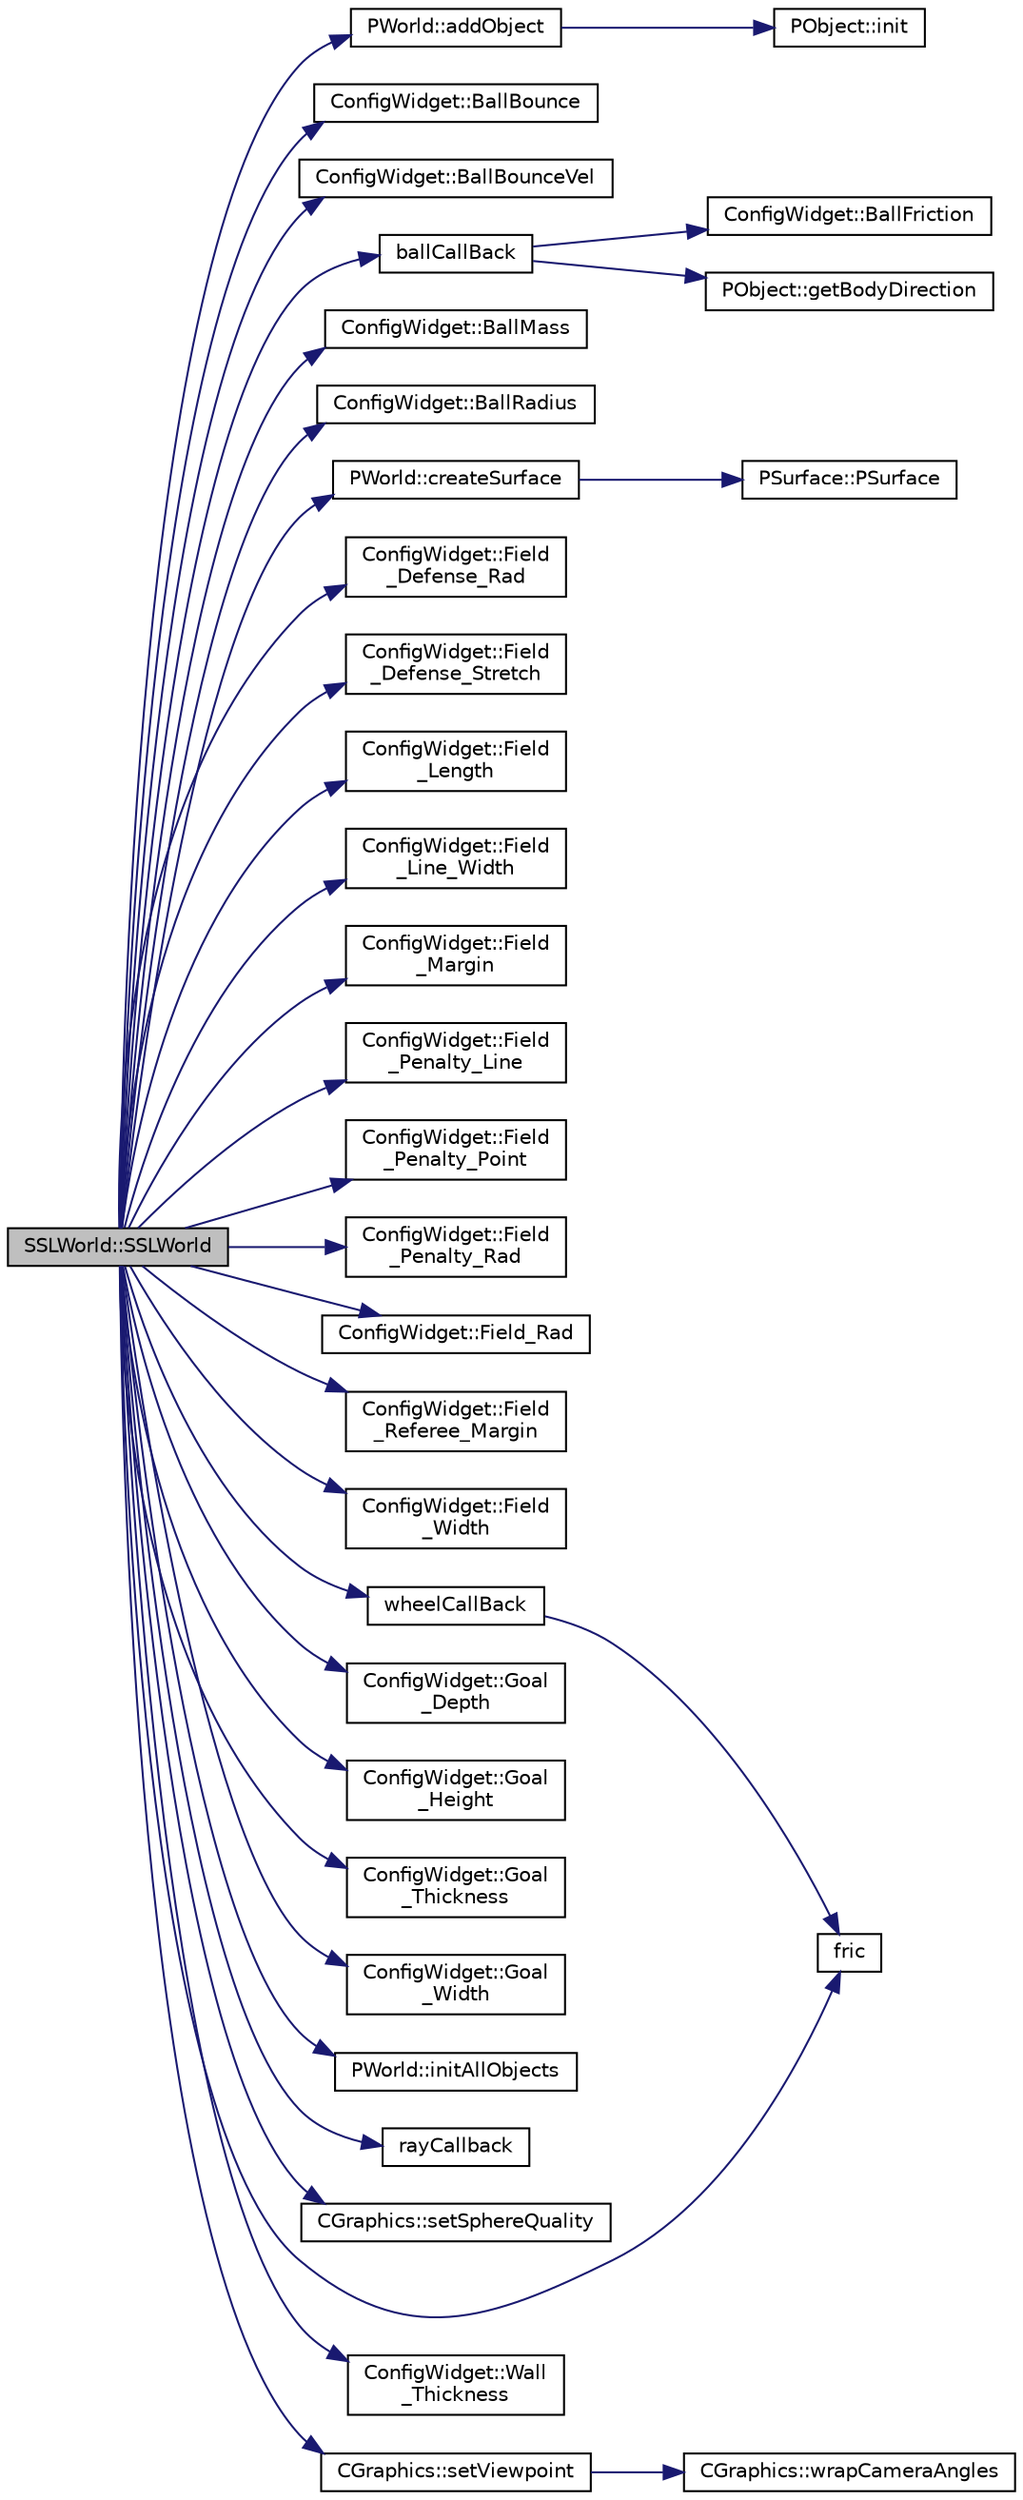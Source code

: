 digraph "SSLWorld::SSLWorld"
{
 // INTERACTIVE_SVG=YES
  edge [fontname="Helvetica",fontsize="10",labelfontname="Helvetica",labelfontsize="10"];
  node [fontname="Helvetica",fontsize="10",shape=record];
  rankdir="LR";
  Node1 [label="SSLWorld::SSLWorld",height=0.2,width=0.4,color="black", fillcolor="grey75", style="filled", fontcolor="black"];
  Node1 -> Node2 [color="midnightblue",fontsize="10",style="solid",fontname="Helvetica"];
  Node2 [label="PWorld::addObject",height=0.2,width=0.4,color="black", fillcolor="white", style="filled",URL="$de/d29/class_p_world.html#a349a3f5bca2e123f84537f9bacc7ab3d"];
  Node2 -> Node3 [color="midnightblue",fontsize="10",style="solid",fontname="Helvetica"];
  Node3 [label="PObject::init",height=0.2,width=0.4,color="black", fillcolor="white", style="filled",URL="$d1/d18/class_p_object.html#a5d755078b304a547854a1378ba640a5f"];
  Node1 -> Node4 [color="midnightblue",fontsize="10",style="solid",fontname="Helvetica"];
  Node4 [label="ConfigWidget::BallBounce",height=0.2,width=0.4,color="black", fillcolor="white", style="filled",URL="$d6/d55/class_config_widget.html#a967f015a3359a6fb7035c8b42012f1c6"];
  Node1 -> Node5 [color="midnightblue",fontsize="10",style="solid",fontname="Helvetica"];
  Node5 [label="ConfigWidget::BallBounceVel",height=0.2,width=0.4,color="black", fillcolor="white", style="filled",URL="$d6/d55/class_config_widget.html#a9ae24d7392a654d15979a068c5950d4d"];
  Node1 -> Node6 [color="midnightblue",fontsize="10",style="solid",fontname="Helvetica"];
  Node6 [label="ballCallBack",height=0.2,width=0.4,color="black", fillcolor="white", style="filled",URL="$df/d80/sslworld_8cpp.html#ae1ba57823d656080863d9e8ccea3cb1f"];
  Node6 -> Node7 [color="midnightblue",fontsize="10",style="solid",fontname="Helvetica"];
  Node7 [label="ConfigWidget::BallFriction",height=0.2,width=0.4,color="black", fillcolor="white", style="filled",URL="$d6/d55/class_config_widget.html#a97000cb92033db3e8869efc98eae3feb"];
  Node6 -> Node8 [color="midnightblue",fontsize="10",style="solid",fontname="Helvetica"];
  Node8 [label="PObject::getBodyDirection",height=0.2,width=0.4,color="black", fillcolor="white", style="filled",URL="$d1/d18/class_p_object.html#af2a0c45a02b9bfcfca0d9bb982d90a2d"];
  Node1 -> Node9 [color="midnightblue",fontsize="10",style="solid",fontname="Helvetica"];
  Node9 [label="ConfigWidget::BallMass",height=0.2,width=0.4,color="black", fillcolor="white", style="filled",URL="$d6/d55/class_config_widget.html#afc292cf67ebf286537eccbf0ec389d9c"];
  Node1 -> Node10 [color="midnightblue",fontsize="10",style="solid",fontname="Helvetica"];
  Node10 [label="ConfigWidget::BallRadius",height=0.2,width=0.4,color="black", fillcolor="white", style="filled",URL="$d6/d55/class_config_widget.html#a2d8b917b9aaad10df48dc4afb3fc497d"];
  Node1 -> Node11 [color="midnightblue",fontsize="10",style="solid",fontname="Helvetica"];
  Node11 [label="PWorld::createSurface",height=0.2,width=0.4,color="black", fillcolor="white", style="filled",URL="$de/d29/class_p_world.html#adfcebafa1a46d1c97d47974340a21ee5"];
  Node11 -> Node12 [color="midnightblue",fontsize="10",style="solid",fontname="Helvetica"];
  Node12 [label="PSurface::PSurface",height=0.2,width=0.4,color="black", fillcolor="white", style="filled",URL="$d5/dd2/class_p_surface.html#a9d9aa0c042c2cdfa4bde9d6ab8550f2d"];
  Node1 -> Node13 [color="midnightblue",fontsize="10",style="solid",fontname="Helvetica"];
  Node13 [label="ConfigWidget::Field\l_Defense_Rad",height=0.2,width=0.4,color="black", fillcolor="white", style="filled",URL="$d6/d55/class_config_widget.html#a1e0fd0055a3525373d2597bbd56d14b6"];
  Node1 -> Node14 [color="midnightblue",fontsize="10",style="solid",fontname="Helvetica"];
  Node14 [label="ConfigWidget::Field\l_Defense_Stretch",height=0.2,width=0.4,color="black", fillcolor="white", style="filled",URL="$d6/d55/class_config_widget.html#a5764675ea6d7aa33d65f282bf8843583"];
  Node1 -> Node15 [color="midnightblue",fontsize="10",style="solid",fontname="Helvetica"];
  Node15 [label="ConfigWidget::Field\l_Length",height=0.2,width=0.4,color="black", fillcolor="white", style="filled",URL="$d6/d55/class_config_widget.html#ad6dcd940c26e1f4d8f10de1d7db126dd"];
  Node1 -> Node16 [color="midnightblue",fontsize="10",style="solid",fontname="Helvetica"];
  Node16 [label="ConfigWidget::Field\l_Line_Width",height=0.2,width=0.4,color="black", fillcolor="white", style="filled",URL="$d6/d55/class_config_widget.html#a753e9845b4945eb4d6e58662cdf4df01"];
  Node1 -> Node17 [color="midnightblue",fontsize="10",style="solid",fontname="Helvetica"];
  Node17 [label="ConfigWidget::Field\l_Margin",height=0.2,width=0.4,color="black", fillcolor="white", style="filled",URL="$d6/d55/class_config_widget.html#a43d3d15e6eea246fa0d910f46e18aa37"];
  Node1 -> Node18 [color="midnightblue",fontsize="10",style="solid",fontname="Helvetica"];
  Node18 [label="ConfigWidget::Field\l_Penalty_Line",height=0.2,width=0.4,color="black", fillcolor="white", style="filled",URL="$d6/d55/class_config_widget.html#a32ebf00364123e6916553ac5520e963b"];
  Node1 -> Node19 [color="midnightblue",fontsize="10",style="solid",fontname="Helvetica"];
  Node19 [label="ConfigWidget::Field\l_Penalty_Point",height=0.2,width=0.4,color="black", fillcolor="white", style="filled",URL="$d6/d55/class_config_widget.html#a9c2cb2d0cf475dc18205acc2a207e854"];
  Node1 -> Node20 [color="midnightblue",fontsize="10",style="solid",fontname="Helvetica"];
  Node20 [label="ConfigWidget::Field\l_Penalty_Rad",height=0.2,width=0.4,color="black", fillcolor="white", style="filled",URL="$d6/d55/class_config_widget.html#a0a7a9e0686cbe9ee872d23585065482a"];
  Node1 -> Node21 [color="midnightblue",fontsize="10",style="solid",fontname="Helvetica"];
  Node21 [label="ConfigWidget::Field_Rad",height=0.2,width=0.4,color="black", fillcolor="white", style="filled",URL="$d6/d55/class_config_widget.html#a8751e005adba532e16406abda3bcaaf8"];
  Node1 -> Node22 [color="midnightblue",fontsize="10",style="solid",fontname="Helvetica"];
  Node22 [label="ConfigWidget::Field\l_Referee_Margin",height=0.2,width=0.4,color="black", fillcolor="white", style="filled",URL="$d6/d55/class_config_widget.html#abaf28b5ab3ba1feefcc6629c43371d4a"];
  Node1 -> Node23 [color="midnightblue",fontsize="10",style="solid",fontname="Helvetica"];
  Node23 [label="ConfigWidget::Field\l_Width",height=0.2,width=0.4,color="black", fillcolor="white", style="filled",URL="$d6/d55/class_config_widget.html#a52dd005ffaa605f06c17dc45d87e44f8"];
  Node1 -> Node24 [color="midnightblue",fontsize="10",style="solid",fontname="Helvetica"];
  Node24 [label="fric",height=0.2,width=0.4,color="black", fillcolor="white", style="filled",URL="$df/d80/sslworld_8cpp.html#ae90a89c08ce620406bdddbc833db299f"];
  Node1 -> Node25 [color="midnightblue",fontsize="10",style="solid",fontname="Helvetica"];
  Node25 [label="ConfigWidget::Goal\l_Depth",height=0.2,width=0.4,color="black", fillcolor="white", style="filled",URL="$d6/d55/class_config_widget.html#a1a75b8b71b57fecd9293490c2639ad7c"];
  Node1 -> Node26 [color="midnightblue",fontsize="10",style="solid",fontname="Helvetica"];
  Node26 [label="ConfigWidget::Goal\l_Height",height=0.2,width=0.4,color="black", fillcolor="white", style="filled",URL="$d6/d55/class_config_widget.html#a95fa89b4eb96569a96ab03bd365286cc"];
  Node1 -> Node27 [color="midnightblue",fontsize="10",style="solid",fontname="Helvetica"];
  Node27 [label="ConfigWidget::Goal\l_Thickness",height=0.2,width=0.4,color="black", fillcolor="white", style="filled",URL="$d6/d55/class_config_widget.html#a0d75f511cc294545eddc56047c1b27b0"];
  Node1 -> Node28 [color="midnightblue",fontsize="10",style="solid",fontname="Helvetica"];
  Node28 [label="ConfigWidget::Goal\l_Width",height=0.2,width=0.4,color="black", fillcolor="white", style="filled",URL="$d6/d55/class_config_widget.html#a1acbcb28a2276f1410a9c7e5ca5dae4a"];
  Node1 -> Node29 [color="midnightblue",fontsize="10",style="solid",fontname="Helvetica"];
  Node29 [label="PWorld::initAllObjects",height=0.2,width=0.4,color="black", fillcolor="white", style="filled",URL="$de/d29/class_p_world.html#ae4e9deed83e783ea84454c253929ed54"];
  Node1 -> Node30 [color="midnightblue",fontsize="10",style="solid",fontname="Helvetica"];
  Node30 [label="rayCallback",height=0.2,width=0.4,color="black", fillcolor="white", style="filled",URL="$df/d80/sslworld_8cpp.html#aba61e79411126b7290ffc5fee74d802e"];
  Node1 -> Node31 [color="midnightblue",fontsize="10",style="solid",fontname="Helvetica"];
  Node31 [label="CGraphics::setSphereQuality",height=0.2,width=0.4,color="black", fillcolor="white", style="filled",URL="$dc/d90/class_c_graphics.html#acfc675fcf01d6d86a8e1d3ff78d5c2c1"];
  Node1 -> Node32 [color="midnightblue",fontsize="10",style="solid",fontname="Helvetica"];
  Node32 [label="CGraphics::setViewpoint",height=0.2,width=0.4,color="black", fillcolor="white", style="filled",URL="$dc/d90/class_c_graphics.html#afbda4f5be9204802873f9a3d04d04cec"];
  Node32 -> Node33 [color="midnightblue",fontsize="10",style="solid",fontname="Helvetica"];
  Node33 [label="CGraphics::wrapCameraAngles",height=0.2,width=0.4,color="black", fillcolor="white", style="filled",URL="$dc/d90/class_c_graphics.html#a335713d4cde6ff4f263342635b96448c"];
  Node1 -> Node34 [color="midnightblue",fontsize="10",style="solid",fontname="Helvetica"];
  Node34 [label="ConfigWidget::Wall\l_Thickness",height=0.2,width=0.4,color="black", fillcolor="white", style="filled",URL="$d6/d55/class_config_widget.html#a29538d1a8c6dd41b3f114076f4cfdc03"];
  Node1 -> Node35 [color="midnightblue",fontsize="10",style="solid",fontname="Helvetica"];
  Node35 [label="wheelCallBack",height=0.2,width=0.4,color="black", fillcolor="white", style="filled",URL="$df/d80/sslworld_8cpp.html#a0cb7c11296ba0510a9ca262d875f35fc"];
  Node35 -> Node24 [color="midnightblue",fontsize="10",style="solid",fontname="Helvetica"];
}
